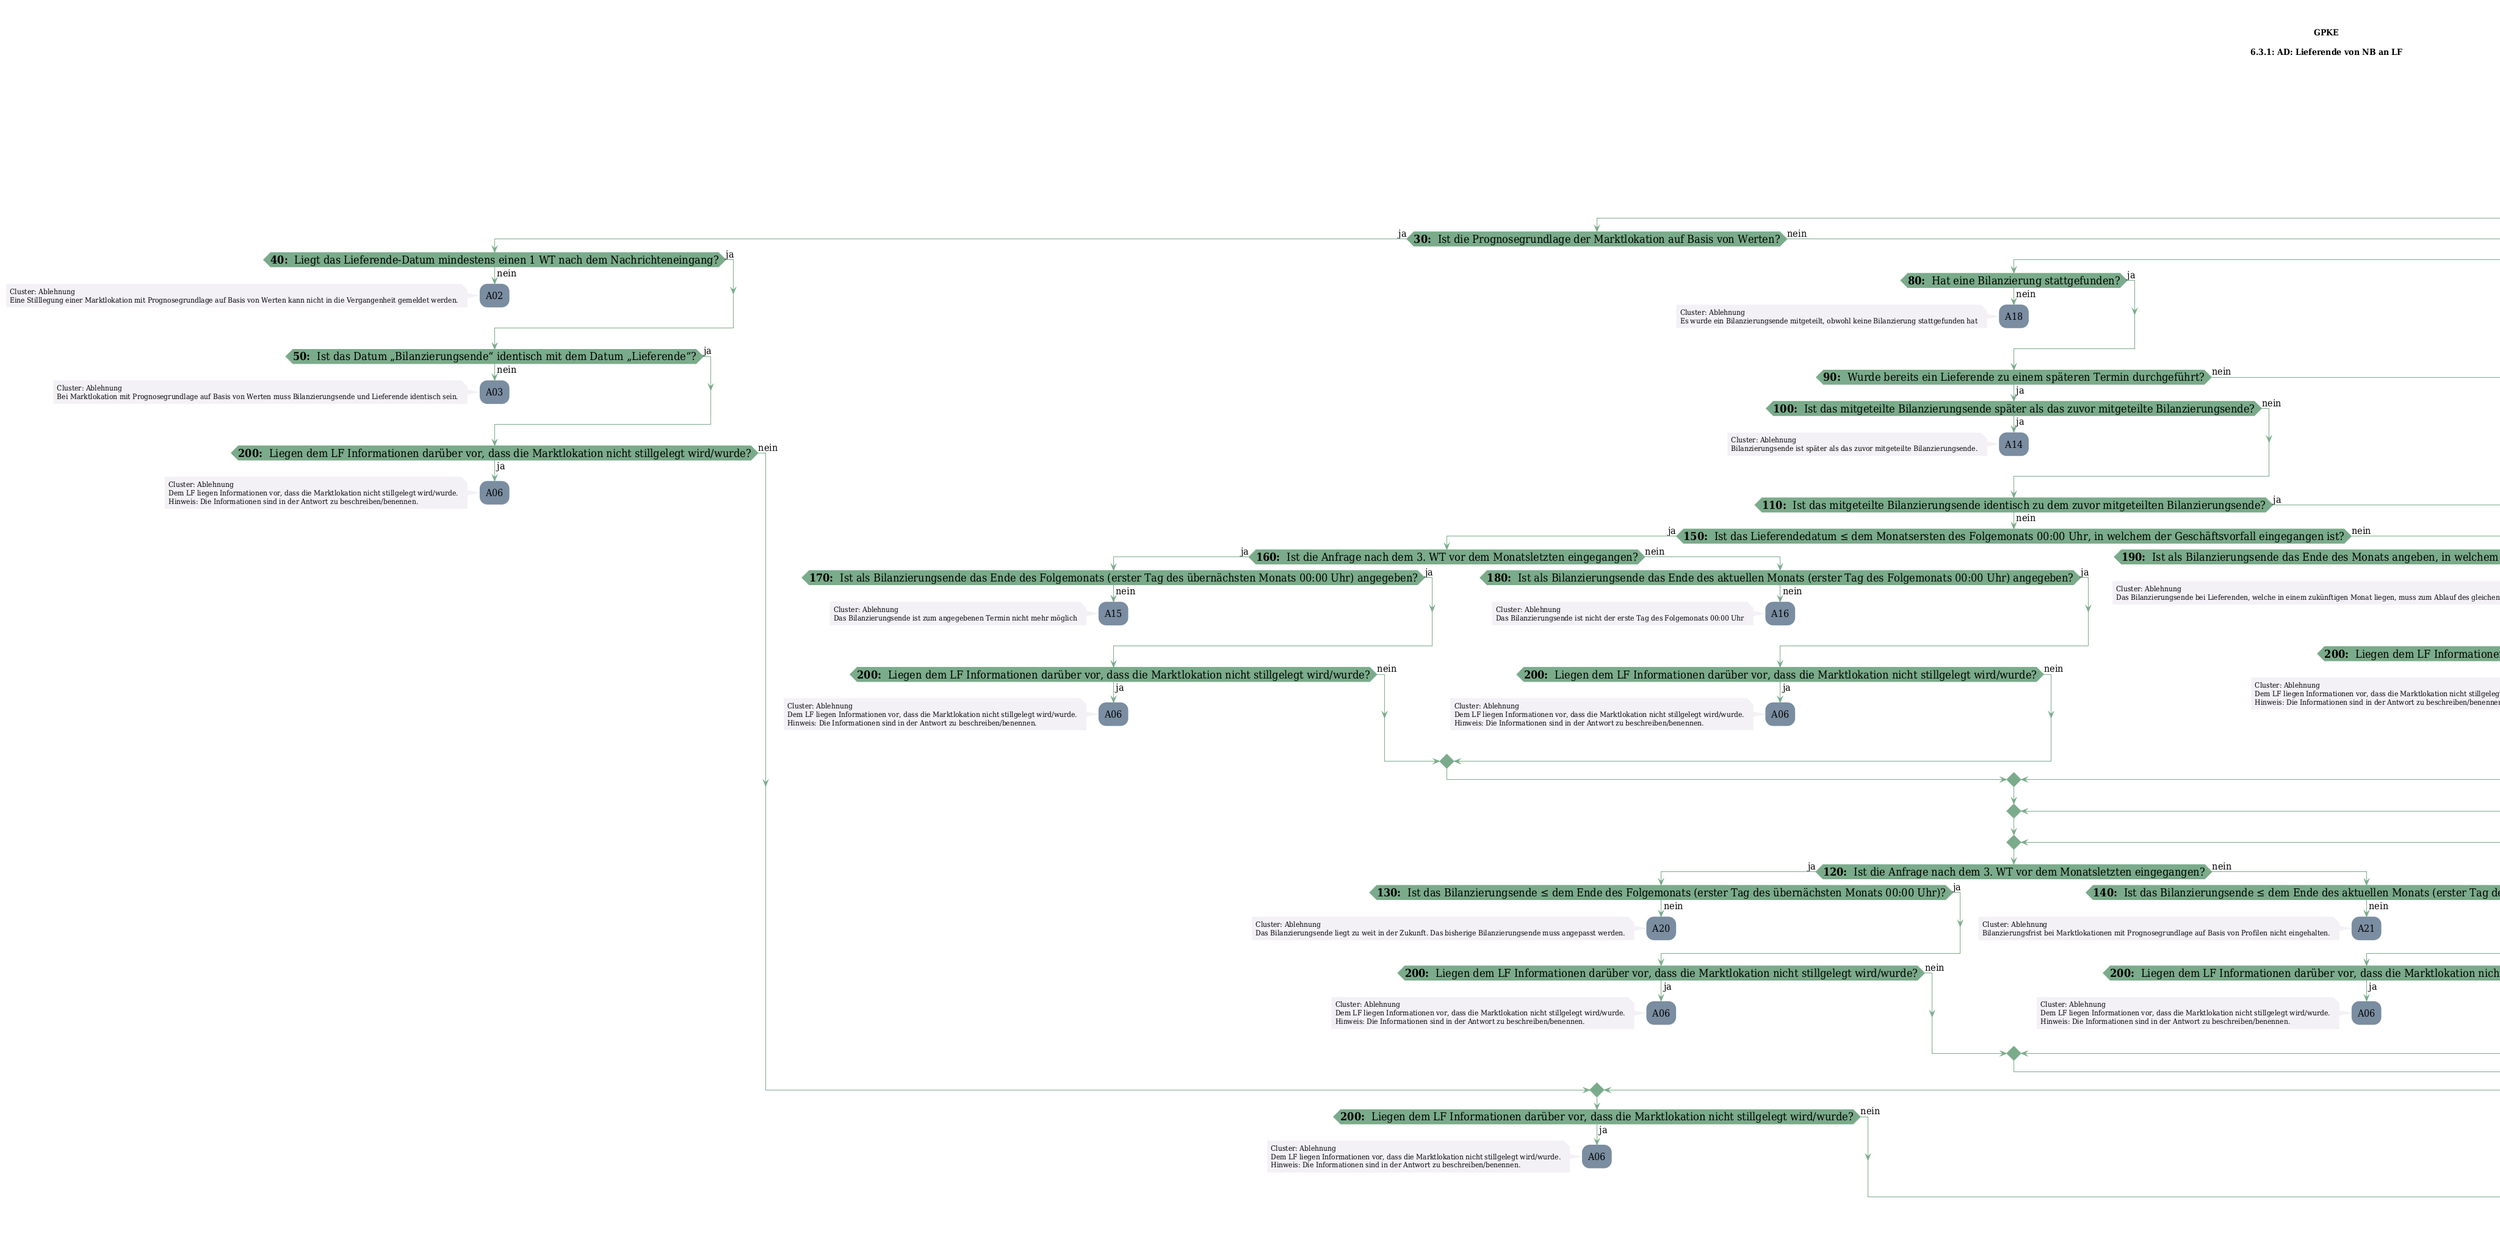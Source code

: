 @startuml
skinparam Shadowing false
skinparam NoteBorderColor #f3f1f6
skinparam NoteBackgroundColor #f3f1f6
skinparam NoteFontSize 12
skinparam ActivityBorderColor none
skinparam ActivityBackgroundColor #7a8da1
skinparam ActivityFontSize 16
skinparam ArrowColor #7aab8a
skinparam ArrowFontSize 16
skinparam ActivityDiamondBackgroundColor #7aab8a
skinparam ActivityDiamondBorderColor #7aab8a
skinparam ActivityDiamondFontSize 18
skinparam defaultFontName DejaVu Serif Condensed
skinparam ActivityEndColor #669580

header
<b>FV2210
2022-12-12
endheader

title
GPKE

6.3.1: AD: Lieferende von NB an LF



end title
:<b>E_0502</b>;
note right
<b><i>Prüfende Rolle: LF
end note

if (<b>10: </b> Wurde bereits zum identischen Abmeldedatum für die in diesem Geschäftsvorfall genannte Marktlokation die Lieferende-Meldung positiv bestätigt?) then (ja)
    :A01;
    note left
        Cluster: Ablehnung
        Lieferende zum Abmeldedatum wurde bereits bestätigt
    endnote
    kill;
else (nein)
endif
if (<b>20: </b> Liegt der Transaktionsgrund Stilllegung vor?) then (ja)
    if (<b>30: </b> Ist die Prognosegrundlage der Marktlokation auf Basis von Werten?) then (ja)
        if (<b>40: </b> Liegt das Lieferende-Datum mindestens einen 1 WT nach dem Nachrichteneingang?) then (ja)
        else (nein)
            :A02;
            note left
                Cluster: Ablehnung
                Eine Stilllegung einer Marktlokation mit Prognosegrundlage auf Basis von Werten kann nicht in die Vergangenheit gemeldet werden.
            endnote
            kill;
        endif
        if (<b>50: </b> Ist das Datum „Bilanzierungsende“ identisch mit dem Datum „Lieferende“?) then (ja)
        else (nein)
            :A03;
            note left
                Cluster: Ablehnung
                Bei Marktlokation mit Prognosegrundlage auf Basis von Werten muss Bilanzierungsende und Lieferende identisch sein.
            endnote
            kill;
        endif
        if (<b>200: </b> Liegen dem LF Informationen darüber vor, dass die Marktlokation nicht stillgelegt wird/wurde?) then (ja)
            :A06;
            note left
                Cluster: Ablehnung
                Dem LF liegen Informationen vor, dass die Marktlokation nicht stillgelegt wird/wurde.
                Hinweis: Die Informationen sind in der Antwort zu beschreiben/benennen.
            endnote
            kill;
        else (nein)
        endif
    else (nein)
        if (<b>60: </b> Wird ein Datum „Bilanzierungsende“ in der Abmeldung mitgeteilt?) then (ja)
            if (<b>80: </b> Hat eine Bilanzierung stattgefunden?) then (ja)
            else (nein)
                :A18;
                note left
                    Cluster: Ablehnung
                    Es wurde ein Bilanzierungsende mitgeteilt, obwohl keine Bilanzierung stattgefunden hat
                endnote
                kill;
            endif
            if (<b>90: </b> Wurde bereits ein Lieferende zu einem späteren Termin durchgeführt?) then (ja)
                if (<b>100: </b> Ist das mitgeteilte Bilanzierungsende später als das zuvor mitgeteilte Bilanzierungsende?) then (ja)
                    :A14;
                    note left
                        Cluster: Ablehnung
                        Bilanzierungsende ist später als das zuvor mitgeteilte Bilanzierungsende.
                    endnote
                    kill;
                else (nein)
                endif
                if (<b>110: </b> Ist das mitgeteilte Bilanzierungsende identisch zu dem zuvor mitgeteilten Bilanzierungsende?) then (ja)
                else (nein)
                    if (<b>150: </b> Ist das Lieferendedatum ≤ dem Monatsersten des Folgemonats 00:00 Uhr, in welchem der Geschäftsvorfall eingegangen ist?) then (ja)
                        if (<b>160: </b> Ist die Anfrage nach dem 3. WT vor dem Monatsletzten eingegangen?) then (ja)
                            if (<b>170: </b> Ist als Bilanzierungsende das Ende des Folgemonats (erster Tag des übernächsten Monats 00:00 Uhr&#41; angegeben?) then (ja)
                            else (nein)
                                :A15;
                                note left
                                    Cluster: Ablehnung
                                    Das Bilanzierungsende ist zum angegebenen Termin nicht mehr möglich
                                endnote
                                kill;
                            endif
                            if (<b>200: </b> Liegen dem LF Informationen darüber vor, dass die Marktlokation nicht stillgelegt wird/wurde?) then (ja)
                                :A06;
                                note left
                                    Cluster: Ablehnung
                                    Dem LF liegen Informationen vor, dass die Marktlokation nicht stillgelegt wird/wurde.
                                    Hinweis: Die Informationen sind in der Antwort zu beschreiben/benennen.
                                endnote
                                kill;
                            else (nein)
                            endif
                        else (nein)
                            if (<b>180: </b> Ist als Bilanzierungsende das Ende des aktuellen Monats (erster Tag des Folgemonats 00:00 Uhr&#41; angegeben?) then (ja)
                            else (nein)
                                :A16;
                                note left
                                    Cluster: Ablehnung
                                    Das Bilanzierungsende ist nicht der erste Tag des Folgemonats 00:00 Uhr
                                endnote
                                kill;
                            endif
                            if (<b>200: </b> Liegen dem LF Informationen darüber vor, dass die Marktlokation nicht stillgelegt wird/wurde?) then (ja)
                                :A06;
                                note left
                                    Cluster: Ablehnung
                                    Dem LF liegen Informationen vor, dass die Marktlokation nicht stillgelegt wird/wurde.
                                    Hinweis: Die Informationen sind in der Antwort zu beschreiben/benennen.
                                endnote
                                kill;
                            else (nein)
                            endif
                        endif
                    else (nein)
                        if (<b>190: </b> Ist als Bilanzierungsende das Ende des Monats angeben, in welchem das Lieferende liegt? (erster Tag des Folgemonats 00:00 Uhr des Monats in welchem das Lieferende liegt&#41;.) then (ja)
                        else (nein)
                            :A17;
                            note left
                                Cluster: Ablehnung
                                Das Bilanzierungsende bei Lieferenden, welche in einem zukünftigen Monat liegen, muss zum Ablauf des gleichen Monats sein.
                            endnote
                            kill;
                        endif
                        if (<b>200: </b> Liegen dem LF Informationen darüber vor, dass die Marktlokation nicht stillgelegt wird/wurde?) then (ja)
                            :A06;
                            note left
                                Cluster: Ablehnung
                                Dem LF liegen Informationen vor, dass die Marktlokation nicht stillgelegt wird/wurde.
                                Hinweis: Die Informationen sind in der Antwort zu beschreiben/benennen.
                            endnote
                            kill;
                        else (nein)
                        endif
                    endif
                endif
            else (nein)
            endif
            if (<b>120: </b> Ist die Anfrage nach dem 3. WT vor dem Monatsletzten eingegangen?) then (ja)
                if (<b>130: </b> Ist das Bilanzierungsende ≤ dem Ende des Folgemonats (erster Tag des übernächsten Monats 00:00 Uhr&#41;?) then (ja)
                else (nein)
                    :A20;
                    note left
                        Cluster: Ablehnung
                        Das Bilanzierungsende liegt zu weit in der Zukunft. Das bisherige Bilanzierungsende muss angepasst werden.
                    endnote
                    kill;
                endif
                if (<b>200: </b> Liegen dem LF Informationen darüber vor, dass die Marktlokation nicht stillgelegt wird/wurde?) then (ja)
                    :A06;
                    note left
                        Cluster: Ablehnung
                        Dem LF liegen Informationen vor, dass die Marktlokation nicht stillgelegt wird/wurde.
                        Hinweis: Die Informationen sind in der Antwort zu beschreiben/benennen.
                    endnote
                    kill;
                else (nein)
                endif
            else (nein)
                if (<b>140: </b> Ist das Bilanzierungsende ≤ dem Ende des aktuellen Monats (erster Tag des Folgemonats 00:00 Uhr&#41;?) then (ja)
                else (nein)
                    :A21;
                    note left
                        Cluster: Ablehnung
                        Bilanzierungsfrist bei Marktlokationen mit Prognosegrundlage auf Basis von Profilen nicht eingehalten.
                    endnote
                    kill;
                endif
                if (<b>200: </b> Liegen dem LF Informationen darüber vor, dass die Marktlokation nicht stillgelegt wird/wurde?) then (ja)
                    :A06;
                    note left
                        Cluster: Ablehnung
                        Dem LF liegen Informationen vor, dass die Marktlokation nicht stillgelegt wird/wurde.
                        Hinweis: Die Informationen sind in der Antwort zu beschreiben/benennen.
                    endnote
                    kill;
                else (nein)
                endif
            endif
        else (nein)
            if (<b>70: </b> Hat eine Bilanzierung stattgefunden?) then (ja)
                :A13;
                note left
                    Cluster: Ablehnung
                    Es wurde kein Bilanzierungsende mitgeteilt, obwohl eine Bilanzierung stattgefunden hat.
                endnote
                kill;
            else (nein)
            endif
            if (<b>200: </b> Liegen dem LF Informationen darüber vor, dass die Marktlokation nicht stillgelegt wird/wurde?) then (ja)
                :A06;
                note left
                    Cluster: Ablehnung
                    Dem LF liegen Informationen vor, dass die Marktlokation nicht stillgelegt wird/wurde.
                    Hinweis: Die Informationen sind in der Antwort zu beschreiben/benennen.
                endnote
                kill;
            else (nein)
            endif
        endif
    endif
    if (<b>200: </b> Liegen dem LF Informationen darüber vor, dass die Marktlokation nicht stillgelegt wird/wurde?) then (ja)
        :A06;
        note left
            Cluster: Ablehnung
            Dem LF liegen Informationen vor, dass die Marktlokation nicht stillgelegt wird/wurde.
            Hinweis: Die Informationen sind in der Antwort zu beschreiben/benennen.
        endnote
        kill;
    else (nein)
    endif
else (nein)
    if (<b>210: </b> Ist das Datum „Bilanzierungsende“ identisch mit dem Datum „Lieferende“?) then (ja)
    else (nein)
        :A11;
        note left
            Cluster: Ablehnung
            Lieferende und Bilanzierungsende müssen bei Lieferende von NB an LF aufgrund entfallender Zuordnungsermächtigung synchron sein.
        endnote
        kill;
    endif
    if (<b>220: </b> Liegt das übermittelte Datum „Lieferende“ nach dem Nachrichteneingang?) then (ja)
    else (nein)
        :A07;
        note left
            Cluster: Ablehnung
            Lieferende bei entfallender Zuordnungsermächtigung muss in der Zukunft liegen.
        endnote
        kill;
    endif
    if (<b>230: </b> Ist das angegebene Datum „Lieferende“ der nächste 1. eines Kalendermonats 00:00 Uhr?) then (ja)
    else (nein)
        :A08;
        note left
            Cluster: Ablehnung
            Das Lieferende bei Abmeldung wegen Deaktivierung der Zuordnungsermächtigung muss auf dem 1. eines Kalendermonats liegen.
        endnote
        kill;
    endif
    if (<b>240: </b> Liegt der Transaktionsgrund Abmeldung wegen fehl. Zuordnungsermächtigung aufgrund Änderung ZRT vor?) then (ja)
        if (<b>250: </b> Wurde der Zeitreihentyp an der betreffenden Marktlokation in einen Zeitreihentyp geändert, für welchen keine Zuordnungsermächtigung besteht?) then (ja)
        else (nein)
            :A12;
            note left
                Cluster: Ablehnung
                Es liegt keine Änderung des Zeitreihentyps vor, für welchen keine Zuordnungsermächtigung besteht.
            endnote
            kill;
        endif
        if (<b>260: </b> Hat der BKV die Deaktivierung der Zuordnungsermächtigung für den ZRT, welcher der genannten Marktlokation zugeordnet ist, vorgenommen?) then (ja)
        else (nein)
            :A09;
            note left
                Cluster: Ablehnung
                Deaktivierung der Zuordnungsermächtigung für den der Marktlokation zugeordneten ZRT hat nicht stattgefunden.
            endnote
            kill;
        endif
    else (nein)
    endif
    if (<b>260: </b> Hat der BKV die Deaktivierung der Zuordnungsermächtigung für den ZRT, welcher der genannten Marktlokation zugeordnet ist, vorgenommen?) then (ja)
    else (nein)
        :A09;
        note left
            Cluster: Ablehnung
            Deaktivierung der Zuordnungsermächtigung für den der Marktlokation zugeordneten ZRT hat nicht stattgefunden.
        endnote
        kill;
    endif
endif
:A10;
note left
    Cluster: Zustimmung
    Lieferende wird zugestimmt
endnote
kill;

@enduml

